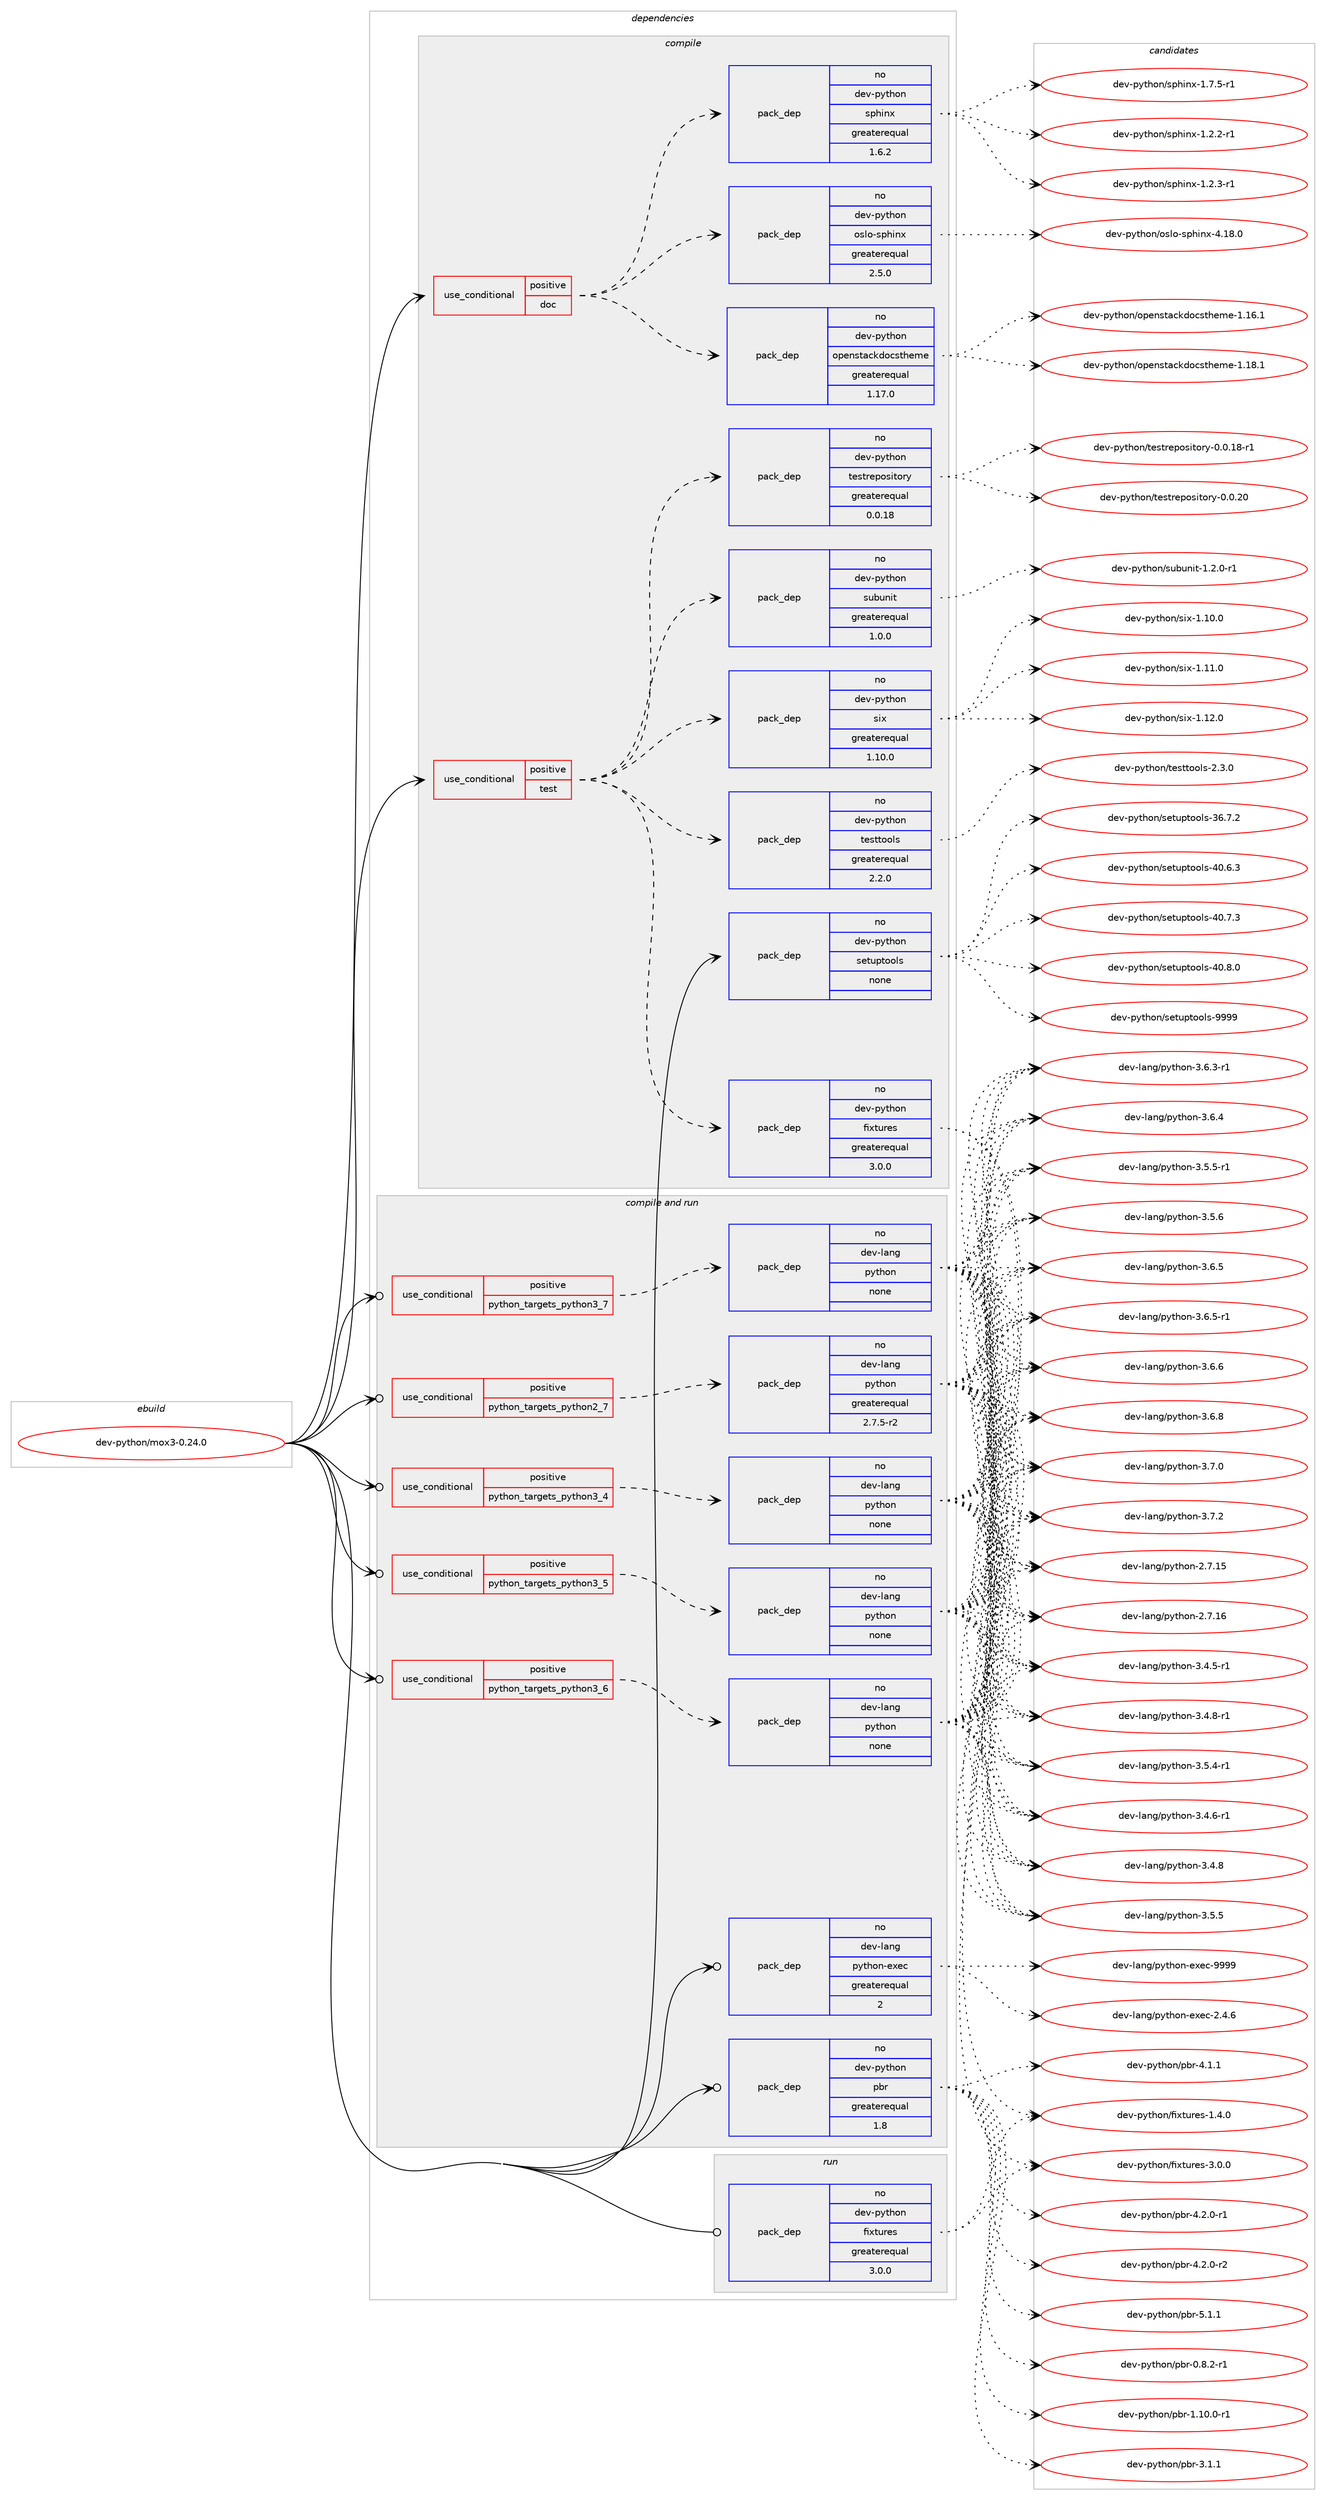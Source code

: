 digraph prolog {

# *************
# Graph options
# *************

newrank=true;
concentrate=true;
compound=true;
graph [rankdir=LR,fontname=Helvetica,fontsize=10,ranksep=1.5];#, ranksep=2.5, nodesep=0.2];
edge  [arrowhead=vee];
node  [fontname=Helvetica,fontsize=10];

# **********
# The ebuild
# **********

subgraph cluster_leftcol {
color=gray;
rank=same;
label=<<i>ebuild</i>>;
id [label="dev-python/mox3-0.24.0", color=red, width=4, href="../dev-python/mox3-0.24.0.svg"];
}

# ****************
# The dependencies
# ****************

subgraph cluster_midcol {
color=gray;
label=<<i>dependencies</i>>;
subgraph cluster_compile {
fillcolor="#eeeeee";
style=filled;
label=<<i>compile</i>>;
subgraph cond377651 {
dependency1419349 [label=<<TABLE BORDER="0" CELLBORDER="1" CELLSPACING="0" CELLPADDING="4"><TR><TD ROWSPAN="3" CELLPADDING="10">use_conditional</TD></TR><TR><TD>positive</TD></TR><TR><TD>doc</TD></TR></TABLE>>, shape=none, color=red];
subgraph pack1018424 {
dependency1419350 [label=<<TABLE BORDER="0" CELLBORDER="1" CELLSPACING="0" CELLPADDING="4" WIDTH="220"><TR><TD ROWSPAN="6" CELLPADDING="30">pack_dep</TD></TR><TR><TD WIDTH="110">no</TD></TR><TR><TD>dev-python</TD></TR><TR><TD>oslo-sphinx</TD></TR><TR><TD>greaterequal</TD></TR><TR><TD>2.5.0</TD></TR></TABLE>>, shape=none, color=blue];
}
dependency1419349:e -> dependency1419350:w [weight=20,style="dashed",arrowhead="vee"];
subgraph pack1018425 {
dependency1419351 [label=<<TABLE BORDER="0" CELLBORDER="1" CELLSPACING="0" CELLPADDING="4" WIDTH="220"><TR><TD ROWSPAN="6" CELLPADDING="30">pack_dep</TD></TR><TR><TD WIDTH="110">no</TD></TR><TR><TD>dev-python</TD></TR><TR><TD>sphinx</TD></TR><TR><TD>greaterequal</TD></TR><TR><TD>1.6.2</TD></TR></TABLE>>, shape=none, color=blue];
}
dependency1419349:e -> dependency1419351:w [weight=20,style="dashed",arrowhead="vee"];
subgraph pack1018426 {
dependency1419352 [label=<<TABLE BORDER="0" CELLBORDER="1" CELLSPACING="0" CELLPADDING="4" WIDTH="220"><TR><TD ROWSPAN="6" CELLPADDING="30">pack_dep</TD></TR><TR><TD WIDTH="110">no</TD></TR><TR><TD>dev-python</TD></TR><TR><TD>openstackdocstheme</TD></TR><TR><TD>greaterequal</TD></TR><TR><TD>1.17.0</TD></TR></TABLE>>, shape=none, color=blue];
}
dependency1419349:e -> dependency1419352:w [weight=20,style="dashed",arrowhead="vee"];
}
id:e -> dependency1419349:w [weight=20,style="solid",arrowhead="vee"];
subgraph cond377652 {
dependency1419353 [label=<<TABLE BORDER="0" CELLBORDER="1" CELLSPACING="0" CELLPADDING="4"><TR><TD ROWSPAN="3" CELLPADDING="10">use_conditional</TD></TR><TR><TD>positive</TD></TR><TR><TD>test</TD></TR></TABLE>>, shape=none, color=red];
subgraph pack1018427 {
dependency1419354 [label=<<TABLE BORDER="0" CELLBORDER="1" CELLSPACING="0" CELLPADDING="4" WIDTH="220"><TR><TD ROWSPAN="6" CELLPADDING="30">pack_dep</TD></TR><TR><TD WIDTH="110">no</TD></TR><TR><TD>dev-python</TD></TR><TR><TD>fixtures</TD></TR><TR><TD>greaterequal</TD></TR><TR><TD>3.0.0</TD></TR></TABLE>>, shape=none, color=blue];
}
dependency1419353:e -> dependency1419354:w [weight=20,style="dashed",arrowhead="vee"];
subgraph pack1018428 {
dependency1419355 [label=<<TABLE BORDER="0" CELLBORDER="1" CELLSPACING="0" CELLPADDING="4" WIDTH="220"><TR><TD ROWSPAN="6" CELLPADDING="30">pack_dep</TD></TR><TR><TD WIDTH="110">no</TD></TR><TR><TD>dev-python</TD></TR><TR><TD>six</TD></TR><TR><TD>greaterequal</TD></TR><TR><TD>1.10.0</TD></TR></TABLE>>, shape=none, color=blue];
}
dependency1419353:e -> dependency1419355:w [weight=20,style="dashed",arrowhead="vee"];
subgraph pack1018429 {
dependency1419356 [label=<<TABLE BORDER="0" CELLBORDER="1" CELLSPACING="0" CELLPADDING="4" WIDTH="220"><TR><TD ROWSPAN="6" CELLPADDING="30">pack_dep</TD></TR><TR><TD WIDTH="110">no</TD></TR><TR><TD>dev-python</TD></TR><TR><TD>subunit</TD></TR><TR><TD>greaterequal</TD></TR><TR><TD>1.0.0</TD></TR></TABLE>>, shape=none, color=blue];
}
dependency1419353:e -> dependency1419356:w [weight=20,style="dashed",arrowhead="vee"];
subgraph pack1018430 {
dependency1419357 [label=<<TABLE BORDER="0" CELLBORDER="1" CELLSPACING="0" CELLPADDING="4" WIDTH="220"><TR><TD ROWSPAN="6" CELLPADDING="30">pack_dep</TD></TR><TR><TD WIDTH="110">no</TD></TR><TR><TD>dev-python</TD></TR><TR><TD>testrepository</TD></TR><TR><TD>greaterequal</TD></TR><TR><TD>0.0.18</TD></TR></TABLE>>, shape=none, color=blue];
}
dependency1419353:e -> dependency1419357:w [weight=20,style="dashed",arrowhead="vee"];
subgraph pack1018431 {
dependency1419358 [label=<<TABLE BORDER="0" CELLBORDER="1" CELLSPACING="0" CELLPADDING="4" WIDTH="220"><TR><TD ROWSPAN="6" CELLPADDING="30">pack_dep</TD></TR><TR><TD WIDTH="110">no</TD></TR><TR><TD>dev-python</TD></TR><TR><TD>testtools</TD></TR><TR><TD>greaterequal</TD></TR><TR><TD>2.2.0</TD></TR></TABLE>>, shape=none, color=blue];
}
dependency1419353:e -> dependency1419358:w [weight=20,style="dashed",arrowhead="vee"];
}
id:e -> dependency1419353:w [weight=20,style="solid",arrowhead="vee"];
subgraph pack1018432 {
dependency1419359 [label=<<TABLE BORDER="0" CELLBORDER="1" CELLSPACING="0" CELLPADDING="4" WIDTH="220"><TR><TD ROWSPAN="6" CELLPADDING="30">pack_dep</TD></TR><TR><TD WIDTH="110">no</TD></TR><TR><TD>dev-python</TD></TR><TR><TD>setuptools</TD></TR><TR><TD>none</TD></TR><TR><TD></TD></TR></TABLE>>, shape=none, color=blue];
}
id:e -> dependency1419359:w [weight=20,style="solid",arrowhead="vee"];
}
subgraph cluster_compileandrun {
fillcolor="#eeeeee";
style=filled;
label=<<i>compile and run</i>>;
subgraph cond377653 {
dependency1419360 [label=<<TABLE BORDER="0" CELLBORDER="1" CELLSPACING="0" CELLPADDING="4"><TR><TD ROWSPAN="3" CELLPADDING="10">use_conditional</TD></TR><TR><TD>positive</TD></TR><TR><TD>python_targets_python2_7</TD></TR></TABLE>>, shape=none, color=red];
subgraph pack1018433 {
dependency1419361 [label=<<TABLE BORDER="0" CELLBORDER="1" CELLSPACING="0" CELLPADDING="4" WIDTH="220"><TR><TD ROWSPAN="6" CELLPADDING="30">pack_dep</TD></TR><TR><TD WIDTH="110">no</TD></TR><TR><TD>dev-lang</TD></TR><TR><TD>python</TD></TR><TR><TD>greaterequal</TD></TR><TR><TD>2.7.5-r2</TD></TR></TABLE>>, shape=none, color=blue];
}
dependency1419360:e -> dependency1419361:w [weight=20,style="dashed",arrowhead="vee"];
}
id:e -> dependency1419360:w [weight=20,style="solid",arrowhead="odotvee"];
subgraph cond377654 {
dependency1419362 [label=<<TABLE BORDER="0" CELLBORDER="1" CELLSPACING="0" CELLPADDING="4"><TR><TD ROWSPAN="3" CELLPADDING="10">use_conditional</TD></TR><TR><TD>positive</TD></TR><TR><TD>python_targets_python3_4</TD></TR></TABLE>>, shape=none, color=red];
subgraph pack1018434 {
dependency1419363 [label=<<TABLE BORDER="0" CELLBORDER="1" CELLSPACING="0" CELLPADDING="4" WIDTH="220"><TR><TD ROWSPAN="6" CELLPADDING="30">pack_dep</TD></TR><TR><TD WIDTH="110">no</TD></TR><TR><TD>dev-lang</TD></TR><TR><TD>python</TD></TR><TR><TD>none</TD></TR><TR><TD></TD></TR></TABLE>>, shape=none, color=blue];
}
dependency1419362:e -> dependency1419363:w [weight=20,style="dashed",arrowhead="vee"];
}
id:e -> dependency1419362:w [weight=20,style="solid",arrowhead="odotvee"];
subgraph cond377655 {
dependency1419364 [label=<<TABLE BORDER="0" CELLBORDER="1" CELLSPACING="0" CELLPADDING="4"><TR><TD ROWSPAN="3" CELLPADDING="10">use_conditional</TD></TR><TR><TD>positive</TD></TR><TR><TD>python_targets_python3_5</TD></TR></TABLE>>, shape=none, color=red];
subgraph pack1018435 {
dependency1419365 [label=<<TABLE BORDER="0" CELLBORDER="1" CELLSPACING="0" CELLPADDING="4" WIDTH="220"><TR><TD ROWSPAN="6" CELLPADDING="30">pack_dep</TD></TR><TR><TD WIDTH="110">no</TD></TR><TR><TD>dev-lang</TD></TR><TR><TD>python</TD></TR><TR><TD>none</TD></TR><TR><TD></TD></TR></TABLE>>, shape=none, color=blue];
}
dependency1419364:e -> dependency1419365:w [weight=20,style="dashed",arrowhead="vee"];
}
id:e -> dependency1419364:w [weight=20,style="solid",arrowhead="odotvee"];
subgraph cond377656 {
dependency1419366 [label=<<TABLE BORDER="0" CELLBORDER="1" CELLSPACING="0" CELLPADDING="4"><TR><TD ROWSPAN="3" CELLPADDING="10">use_conditional</TD></TR><TR><TD>positive</TD></TR><TR><TD>python_targets_python3_6</TD></TR></TABLE>>, shape=none, color=red];
subgraph pack1018436 {
dependency1419367 [label=<<TABLE BORDER="0" CELLBORDER="1" CELLSPACING="0" CELLPADDING="4" WIDTH="220"><TR><TD ROWSPAN="6" CELLPADDING="30">pack_dep</TD></TR><TR><TD WIDTH="110">no</TD></TR><TR><TD>dev-lang</TD></TR><TR><TD>python</TD></TR><TR><TD>none</TD></TR><TR><TD></TD></TR></TABLE>>, shape=none, color=blue];
}
dependency1419366:e -> dependency1419367:w [weight=20,style="dashed",arrowhead="vee"];
}
id:e -> dependency1419366:w [weight=20,style="solid",arrowhead="odotvee"];
subgraph cond377657 {
dependency1419368 [label=<<TABLE BORDER="0" CELLBORDER="1" CELLSPACING="0" CELLPADDING="4"><TR><TD ROWSPAN="3" CELLPADDING="10">use_conditional</TD></TR><TR><TD>positive</TD></TR><TR><TD>python_targets_python3_7</TD></TR></TABLE>>, shape=none, color=red];
subgraph pack1018437 {
dependency1419369 [label=<<TABLE BORDER="0" CELLBORDER="1" CELLSPACING="0" CELLPADDING="4" WIDTH="220"><TR><TD ROWSPAN="6" CELLPADDING="30">pack_dep</TD></TR><TR><TD WIDTH="110">no</TD></TR><TR><TD>dev-lang</TD></TR><TR><TD>python</TD></TR><TR><TD>none</TD></TR><TR><TD></TD></TR></TABLE>>, shape=none, color=blue];
}
dependency1419368:e -> dependency1419369:w [weight=20,style="dashed",arrowhead="vee"];
}
id:e -> dependency1419368:w [weight=20,style="solid",arrowhead="odotvee"];
subgraph pack1018438 {
dependency1419370 [label=<<TABLE BORDER="0" CELLBORDER="1" CELLSPACING="0" CELLPADDING="4" WIDTH="220"><TR><TD ROWSPAN="6" CELLPADDING="30">pack_dep</TD></TR><TR><TD WIDTH="110">no</TD></TR><TR><TD>dev-lang</TD></TR><TR><TD>python-exec</TD></TR><TR><TD>greaterequal</TD></TR><TR><TD>2</TD></TR></TABLE>>, shape=none, color=blue];
}
id:e -> dependency1419370:w [weight=20,style="solid",arrowhead="odotvee"];
subgraph pack1018439 {
dependency1419371 [label=<<TABLE BORDER="0" CELLBORDER="1" CELLSPACING="0" CELLPADDING="4" WIDTH="220"><TR><TD ROWSPAN="6" CELLPADDING="30">pack_dep</TD></TR><TR><TD WIDTH="110">no</TD></TR><TR><TD>dev-python</TD></TR><TR><TD>pbr</TD></TR><TR><TD>greaterequal</TD></TR><TR><TD>1.8</TD></TR></TABLE>>, shape=none, color=blue];
}
id:e -> dependency1419371:w [weight=20,style="solid",arrowhead="odotvee"];
}
subgraph cluster_run {
fillcolor="#eeeeee";
style=filled;
label=<<i>run</i>>;
subgraph pack1018440 {
dependency1419372 [label=<<TABLE BORDER="0" CELLBORDER="1" CELLSPACING="0" CELLPADDING="4" WIDTH="220"><TR><TD ROWSPAN="6" CELLPADDING="30">pack_dep</TD></TR><TR><TD WIDTH="110">no</TD></TR><TR><TD>dev-python</TD></TR><TR><TD>fixtures</TD></TR><TR><TD>greaterequal</TD></TR><TR><TD>3.0.0</TD></TR></TABLE>>, shape=none, color=blue];
}
id:e -> dependency1419372:w [weight=20,style="solid",arrowhead="odot"];
}
}

# **************
# The candidates
# **************

subgraph cluster_choices {
rank=same;
color=gray;
label=<<i>candidates</i>>;

subgraph choice1018424 {
color=black;
nodesep=1;
choice10010111845112121116104111110471111151081114511511210410511012045524649564648 [label="dev-python/oslo-sphinx-4.18.0", color=red, width=4,href="../dev-python/oslo-sphinx-4.18.0.svg"];
dependency1419350:e -> choice10010111845112121116104111110471111151081114511511210410511012045524649564648:w [style=dotted,weight="100"];
}
subgraph choice1018425 {
color=black;
nodesep=1;
choice10010111845112121116104111110471151121041051101204549465046504511449 [label="dev-python/sphinx-1.2.2-r1", color=red, width=4,href="../dev-python/sphinx-1.2.2-r1.svg"];
choice10010111845112121116104111110471151121041051101204549465046514511449 [label="dev-python/sphinx-1.2.3-r1", color=red, width=4,href="../dev-python/sphinx-1.2.3-r1.svg"];
choice10010111845112121116104111110471151121041051101204549465546534511449 [label="dev-python/sphinx-1.7.5-r1", color=red, width=4,href="../dev-python/sphinx-1.7.5-r1.svg"];
dependency1419351:e -> choice10010111845112121116104111110471151121041051101204549465046504511449:w [style=dotted,weight="100"];
dependency1419351:e -> choice10010111845112121116104111110471151121041051101204549465046514511449:w [style=dotted,weight="100"];
dependency1419351:e -> choice10010111845112121116104111110471151121041051101204549465546534511449:w [style=dotted,weight="100"];
}
subgraph choice1018426 {
color=black;
nodesep=1;
choice100101118451121211161041111104711111210111011511697991071001119911511610410110910145494649544649 [label="dev-python/openstackdocstheme-1.16.1", color=red, width=4,href="../dev-python/openstackdocstheme-1.16.1.svg"];
choice100101118451121211161041111104711111210111011511697991071001119911511610410110910145494649564649 [label="dev-python/openstackdocstheme-1.18.1", color=red, width=4,href="../dev-python/openstackdocstheme-1.18.1.svg"];
dependency1419352:e -> choice100101118451121211161041111104711111210111011511697991071001119911511610410110910145494649544649:w [style=dotted,weight="100"];
dependency1419352:e -> choice100101118451121211161041111104711111210111011511697991071001119911511610410110910145494649564649:w [style=dotted,weight="100"];
}
subgraph choice1018427 {
color=black;
nodesep=1;
choice1001011184511212111610411111047102105120116117114101115454946524648 [label="dev-python/fixtures-1.4.0", color=red, width=4,href="../dev-python/fixtures-1.4.0.svg"];
choice1001011184511212111610411111047102105120116117114101115455146484648 [label="dev-python/fixtures-3.0.0", color=red, width=4,href="../dev-python/fixtures-3.0.0.svg"];
dependency1419354:e -> choice1001011184511212111610411111047102105120116117114101115454946524648:w [style=dotted,weight="100"];
dependency1419354:e -> choice1001011184511212111610411111047102105120116117114101115455146484648:w [style=dotted,weight="100"];
}
subgraph choice1018428 {
color=black;
nodesep=1;
choice100101118451121211161041111104711510512045494649484648 [label="dev-python/six-1.10.0", color=red, width=4,href="../dev-python/six-1.10.0.svg"];
choice100101118451121211161041111104711510512045494649494648 [label="dev-python/six-1.11.0", color=red, width=4,href="../dev-python/six-1.11.0.svg"];
choice100101118451121211161041111104711510512045494649504648 [label="dev-python/six-1.12.0", color=red, width=4,href="../dev-python/six-1.12.0.svg"];
dependency1419355:e -> choice100101118451121211161041111104711510512045494649484648:w [style=dotted,weight="100"];
dependency1419355:e -> choice100101118451121211161041111104711510512045494649494648:w [style=dotted,weight="100"];
dependency1419355:e -> choice100101118451121211161041111104711510512045494649504648:w [style=dotted,weight="100"];
}
subgraph choice1018429 {
color=black;
nodesep=1;
choice1001011184511212111610411111047115117981171101051164549465046484511449 [label="dev-python/subunit-1.2.0-r1", color=red, width=4,href="../dev-python/subunit-1.2.0-r1.svg"];
dependency1419356:e -> choice1001011184511212111610411111047115117981171101051164549465046484511449:w [style=dotted,weight="100"];
}
subgraph choice1018430 {
color=black;
nodesep=1;
choice1001011184511212111610411111047116101115116114101112111115105116111114121454846484649564511449 [label="dev-python/testrepository-0.0.18-r1", color=red, width=4,href="../dev-python/testrepository-0.0.18-r1.svg"];
choice100101118451121211161041111104711610111511611410111211111510511611111412145484648465048 [label="dev-python/testrepository-0.0.20", color=red, width=4,href="../dev-python/testrepository-0.0.20.svg"];
dependency1419357:e -> choice1001011184511212111610411111047116101115116114101112111115105116111114121454846484649564511449:w [style=dotted,weight="100"];
dependency1419357:e -> choice100101118451121211161041111104711610111511611410111211111510511611111412145484648465048:w [style=dotted,weight="100"];
}
subgraph choice1018431 {
color=black;
nodesep=1;
choice1001011184511212111610411111047116101115116116111111108115455046514648 [label="dev-python/testtools-2.3.0", color=red, width=4,href="../dev-python/testtools-2.3.0.svg"];
dependency1419358:e -> choice1001011184511212111610411111047116101115116116111111108115455046514648:w [style=dotted,weight="100"];
}
subgraph choice1018432 {
color=black;
nodesep=1;
choice100101118451121211161041111104711510111611711211611111110811545515446554650 [label="dev-python/setuptools-36.7.2", color=red, width=4,href="../dev-python/setuptools-36.7.2.svg"];
choice100101118451121211161041111104711510111611711211611111110811545524846544651 [label="dev-python/setuptools-40.6.3", color=red, width=4,href="../dev-python/setuptools-40.6.3.svg"];
choice100101118451121211161041111104711510111611711211611111110811545524846554651 [label="dev-python/setuptools-40.7.3", color=red, width=4,href="../dev-python/setuptools-40.7.3.svg"];
choice100101118451121211161041111104711510111611711211611111110811545524846564648 [label="dev-python/setuptools-40.8.0", color=red, width=4,href="../dev-python/setuptools-40.8.0.svg"];
choice10010111845112121116104111110471151011161171121161111111081154557575757 [label="dev-python/setuptools-9999", color=red, width=4,href="../dev-python/setuptools-9999.svg"];
dependency1419359:e -> choice100101118451121211161041111104711510111611711211611111110811545515446554650:w [style=dotted,weight="100"];
dependency1419359:e -> choice100101118451121211161041111104711510111611711211611111110811545524846544651:w [style=dotted,weight="100"];
dependency1419359:e -> choice100101118451121211161041111104711510111611711211611111110811545524846554651:w [style=dotted,weight="100"];
dependency1419359:e -> choice100101118451121211161041111104711510111611711211611111110811545524846564648:w [style=dotted,weight="100"];
dependency1419359:e -> choice10010111845112121116104111110471151011161171121161111111081154557575757:w [style=dotted,weight="100"];
}
subgraph choice1018433 {
color=black;
nodesep=1;
choice10010111845108971101034711212111610411111045504655464953 [label="dev-lang/python-2.7.15", color=red, width=4,href="../dev-lang/python-2.7.15.svg"];
choice10010111845108971101034711212111610411111045504655464954 [label="dev-lang/python-2.7.16", color=red, width=4,href="../dev-lang/python-2.7.16.svg"];
choice1001011184510897110103471121211161041111104551465246534511449 [label="dev-lang/python-3.4.5-r1", color=red, width=4,href="../dev-lang/python-3.4.5-r1.svg"];
choice1001011184510897110103471121211161041111104551465246544511449 [label="dev-lang/python-3.4.6-r1", color=red, width=4,href="../dev-lang/python-3.4.6-r1.svg"];
choice100101118451089711010347112121116104111110455146524656 [label="dev-lang/python-3.4.8", color=red, width=4,href="../dev-lang/python-3.4.8.svg"];
choice1001011184510897110103471121211161041111104551465246564511449 [label="dev-lang/python-3.4.8-r1", color=red, width=4,href="../dev-lang/python-3.4.8-r1.svg"];
choice1001011184510897110103471121211161041111104551465346524511449 [label="dev-lang/python-3.5.4-r1", color=red, width=4,href="../dev-lang/python-3.5.4-r1.svg"];
choice100101118451089711010347112121116104111110455146534653 [label="dev-lang/python-3.5.5", color=red, width=4,href="../dev-lang/python-3.5.5.svg"];
choice1001011184510897110103471121211161041111104551465346534511449 [label="dev-lang/python-3.5.5-r1", color=red, width=4,href="../dev-lang/python-3.5.5-r1.svg"];
choice100101118451089711010347112121116104111110455146534654 [label="dev-lang/python-3.5.6", color=red, width=4,href="../dev-lang/python-3.5.6.svg"];
choice1001011184510897110103471121211161041111104551465446514511449 [label="dev-lang/python-3.6.3-r1", color=red, width=4,href="../dev-lang/python-3.6.3-r1.svg"];
choice100101118451089711010347112121116104111110455146544652 [label="dev-lang/python-3.6.4", color=red, width=4,href="../dev-lang/python-3.6.4.svg"];
choice100101118451089711010347112121116104111110455146544653 [label="dev-lang/python-3.6.5", color=red, width=4,href="../dev-lang/python-3.6.5.svg"];
choice1001011184510897110103471121211161041111104551465446534511449 [label="dev-lang/python-3.6.5-r1", color=red, width=4,href="../dev-lang/python-3.6.5-r1.svg"];
choice100101118451089711010347112121116104111110455146544654 [label="dev-lang/python-3.6.6", color=red, width=4,href="../dev-lang/python-3.6.6.svg"];
choice100101118451089711010347112121116104111110455146544656 [label="dev-lang/python-3.6.8", color=red, width=4,href="../dev-lang/python-3.6.8.svg"];
choice100101118451089711010347112121116104111110455146554648 [label="dev-lang/python-3.7.0", color=red, width=4,href="../dev-lang/python-3.7.0.svg"];
choice100101118451089711010347112121116104111110455146554650 [label="dev-lang/python-3.7.2", color=red, width=4,href="../dev-lang/python-3.7.2.svg"];
dependency1419361:e -> choice10010111845108971101034711212111610411111045504655464953:w [style=dotted,weight="100"];
dependency1419361:e -> choice10010111845108971101034711212111610411111045504655464954:w [style=dotted,weight="100"];
dependency1419361:e -> choice1001011184510897110103471121211161041111104551465246534511449:w [style=dotted,weight="100"];
dependency1419361:e -> choice1001011184510897110103471121211161041111104551465246544511449:w [style=dotted,weight="100"];
dependency1419361:e -> choice100101118451089711010347112121116104111110455146524656:w [style=dotted,weight="100"];
dependency1419361:e -> choice1001011184510897110103471121211161041111104551465246564511449:w [style=dotted,weight="100"];
dependency1419361:e -> choice1001011184510897110103471121211161041111104551465346524511449:w [style=dotted,weight="100"];
dependency1419361:e -> choice100101118451089711010347112121116104111110455146534653:w [style=dotted,weight="100"];
dependency1419361:e -> choice1001011184510897110103471121211161041111104551465346534511449:w [style=dotted,weight="100"];
dependency1419361:e -> choice100101118451089711010347112121116104111110455146534654:w [style=dotted,weight="100"];
dependency1419361:e -> choice1001011184510897110103471121211161041111104551465446514511449:w [style=dotted,weight="100"];
dependency1419361:e -> choice100101118451089711010347112121116104111110455146544652:w [style=dotted,weight="100"];
dependency1419361:e -> choice100101118451089711010347112121116104111110455146544653:w [style=dotted,weight="100"];
dependency1419361:e -> choice1001011184510897110103471121211161041111104551465446534511449:w [style=dotted,weight="100"];
dependency1419361:e -> choice100101118451089711010347112121116104111110455146544654:w [style=dotted,weight="100"];
dependency1419361:e -> choice100101118451089711010347112121116104111110455146544656:w [style=dotted,weight="100"];
dependency1419361:e -> choice100101118451089711010347112121116104111110455146554648:w [style=dotted,weight="100"];
dependency1419361:e -> choice100101118451089711010347112121116104111110455146554650:w [style=dotted,weight="100"];
}
subgraph choice1018434 {
color=black;
nodesep=1;
choice10010111845108971101034711212111610411111045504655464953 [label="dev-lang/python-2.7.15", color=red, width=4,href="../dev-lang/python-2.7.15.svg"];
choice10010111845108971101034711212111610411111045504655464954 [label="dev-lang/python-2.7.16", color=red, width=4,href="../dev-lang/python-2.7.16.svg"];
choice1001011184510897110103471121211161041111104551465246534511449 [label="dev-lang/python-3.4.5-r1", color=red, width=4,href="../dev-lang/python-3.4.5-r1.svg"];
choice1001011184510897110103471121211161041111104551465246544511449 [label="dev-lang/python-3.4.6-r1", color=red, width=4,href="../dev-lang/python-3.4.6-r1.svg"];
choice100101118451089711010347112121116104111110455146524656 [label="dev-lang/python-3.4.8", color=red, width=4,href="../dev-lang/python-3.4.8.svg"];
choice1001011184510897110103471121211161041111104551465246564511449 [label="dev-lang/python-3.4.8-r1", color=red, width=4,href="../dev-lang/python-3.4.8-r1.svg"];
choice1001011184510897110103471121211161041111104551465346524511449 [label="dev-lang/python-3.5.4-r1", color=red, width=4,href="../dev-lang/python-3.5.4-r1.svg"];
choice100101118451089711010347112121116104111110455146534653 [label="dev-lang/python-3.5.5", color=red, width=4,href="../dev-lang/python-3.5.5.svg"];
choice1001011184510897110103471121211161041111104551465346534511449 [label="dev-lang/python-3.5.5-r1", color=red, width=4,href="../dev-lang/python-3.5.5-r1.svg"];
choice100101118451089711010347112121116104111110455146534654 [label="dev-lang/python-3.5.6", color=red, width=4,href="../dev-lang/python-3.5.6.svg"];
choice1001011184510897110103471121211161041111104551465446514511449 [label="dev-lang/python-3.6.3-r1", color=red, width=4,href="../dev-lang/python-3.6.3-r1.svg"];
choice100101118451089711010347112121116104111110455146544652 [label="dev-lang/python-3.6.4", color=red, width=4,href="../dev-lang/python-3.6.4.svg"];
choice100101118451089711010347112121116104111110455146544653 [label="dev-lang/python-3.6.5", color=red, width=4,href="../dev-lang/python-3.6.5.svg"];
choice1001011184510897110103471121211161041111104551465446534511449 [label="dev-lang/python-3.6.5-r1", color=red, width=4,href="../dev-lang/python-3.6.5-r1.svg"];
choice100101118451089711010347112121116104111110455146544654 [label="dev-lang/python-3.6.6", color=red, width=4,href="../dev-lang/python-3.6.6.svg"];
choice100101118451089711010347112121116104111110455146544656 [label="dev-lang/python-3.6.8", color=red, width=4,href="../dev-lang/python-3.6.8.svg"];
choice100101118451089711010347112121116104111110455146554648 [label="dev-lang/python-3.7.0", color=red, width=4,href="../dev-lang/python-3.7.0.svg"];
choice100101118451089711010347112121116104111110455146554650 [label="dev-lang/python-3.7.2", color=red, width=4,href="../dev-lang/python-3.7.2.svg"];
dependency1419363:e -> choice10010111845108971101034711212111610411111045504655464953:w [style=dotted,weight="100"];
dependency1419363:e -> choice10010111845108971101034711212111610411111045504655464954:w [style=dotted,weight="100"];
dependency1419363:e -> choice1001011184510897110103471121211161041111104551465246534511449:w [style=dotted,weight="100"];
dependency1419363:e -> choice1001011184510897110103471121211161041111104551465246544511449:w [style=dotted,weight="100"];
dependency1419363:e -> choice100101118451089711010347112121116104111110455146524656:w [style=dotted,weight="100"];
dependency1419363:e -> choice1001011184510897110103471121211161041111104551465246564511449:w [style=dotted,weight="100"];
dependency1419363:e -> choice1001011184510897110103471121211161041111104551465346524511449:w [style=dotted,weight="100"];
dependency1419363:e -> choice100101118451089711010347112121116104111110455146534653:w [style=dotted,weight="100"];
dependency1419363:e -> choice1001011184510897110103471121211161041111104551465346534511449:w [style=dotted,weight="100"];
dependency1419363:e -> choice100101118451089711010347112121116104111110455146534654:w [style=dotted,weight="100"];
dependency1419363:e -> choice1001011184510897110103471121211161041111104551465446514511449:w [style=dotted,weight="100"];
dependency1419363:e -> choice100101118451089711010347112121116104111110455146544652:w [style=dotted,weight="100"];
dependency1419363:e -> choice100101118451089711010347112121116104111110455146544653:w [style=dotted,weight="100"];
dependency1419363:e -> choice1001011184510897110103471121211161041111104551465446534511449:w [style=dotted,weight="100"];
dependency1419363:e -> choice100101118451089711010347112121116104111110455146544654:w [style=dotted,weight="100"];
dependency1419363:e -> choice100101118451089711010347112121116104111110455146544656:w [style=dotted,weight="100"];
dependency1419363:e -> choice100101118451089711010347112121116104111110455146554648:w [style=dotted,weight="100"];
dependency1419363:e -> choice100101118451089711010347112121116104111110455146554650:w [style=dotted,weight="100"];
}
subgraph choice1018435 {
color=black;
nodesep=1;
choice10010111845108971101034711212111610411111045504655464953 [label="dev-lang/python-2.7.15", color=red, width=4,href="../dev-lang/python-2.7.15.svg"];
choice10010111845108971101034711212111610411111045504655464954 [label="dev-lang/python-2.7.16", color=red, width=4,href="../dev-lang/python-2.7.16.svg"];
choice1001011184510897110103471121211161041111104551465246534511449 [label="dev-lang/python-3.4.5-r1", color=red, width=4,href="../dev-lang/python-3.4.5-r1.svg"];
choice1001011184510897110103471121211161041111104551465246544511449 [label="dev-lang/python-3.4.6-r1", color=red, width=4,href="../dev-lang/python-3.4.6-r1.svg"];
choice100101118451089711010347112121116104111110455146524656 [label="dev-lang/python-3.4.8", color=red, width=4,href="../dev-lang/python-3.4.8.svg"];
choice1001011184510897110103471121211161041111104551465246564511449 [label="dev-lang/python-3.4.8-r1", color=red, width=4,href="../dev-lang/python-3.4.8-r1.svg"];
choice1001011184510897110103471121211161041111104551465346524511449 [label="dev-lang/python-3.5.4-r1", color=red, width=4,href="../dev-lang/python-3.5.4-r1.svg"];
choice100101118451089711010347112121116104111110455146534653 [label="dev-lang/python-3.5.5", color=red, width=4,href="../dev-lang/python-3.5.5.svg"];
choice1001011184510897110103471121211161041111104551465346534511449 [label="dev-lang/python-3.5.5-r1", color=red, width=4,href="../dev-lang/python-3.5.5-r1.svg"];
choice100101118451089711010347112121116104111110455146534654 [label="dev-lang/python-3.5.6", color=red, width=4,href="../dev-lang/python-3.5.6.svg"];
choice1001011184510897110103471121211161041111104551465446514511449 [label="dev-lang/python-3.6.3-r1", color=red, width=4,href="../dev-lang/python-3.6.3-r1.svg"];
choice100101118451089711010347112121116104111110455146544652 [label="dev-lang/python-3.6.4", color=red, width=4,href="../dev-lang/python-3.6.4.svg"];
choice100101118451089711010347112121116104111110455146544653 [label="dev-lang/python-3.6.5", color=red, width=4,href="../dev-lang/python-3.6.5.svg"];
choice1001011184510897110103471121211161041111104551465446534511449 [label="dev-lang/python-3.6.5-r1", color=red, width=4,href="../dev-lang/python-3.6.5-r1.svg"];
choice100101118451089711010347112121116104111110455146544654 [label="dev-lang/python-3.6.6", color=red, width=4,href="../dev-lang/python-3.6.6.svg"];
choice100101118451089711010347112121116104111110455146544656 [label="dev-lang/python-3.6.8", color=red, width=4,href="../dev-lang/python-3.6.8.svg"];
choice100101118451089711010347112121116104111110455146554648 [label="dev-lang/python-3.7.0", color=red, width=4,href="../dev-lang/python-3.7.0.svg"];
choice100101118451089711010347112121116104111110455146554650 [label="dev-lang/python-3.7.2", color=red, width=4,href="../dev-lang/python-3.7.2.svg"];
dependency1419365:e -> choice10010111845108971101034711212111610411111045504655464953:w [style=dotted,weight="100"];
dependency1419365:e -> choice10010111845108971101034711212111610411111045504655464954:w [style=dotted,weight="100"];
dependency1419365:e -> choice1001011184510897110103471121211161041111104551465246534511449:w [style=dotted,weight="100"];
dependency1419365:e -> choice1001011184510897110103471121211161041111104551465246544511449:w [style=dotted,weight="100"];
dependency1419365:e -> choice100101118451089711010347112121116104111110455146524656:w [style=dotted,weight="100"];
dependency1419365:e -> choice1001011184510897110103471121211161041111104551465246564511449:w [style=dotted,weight="100"];
dependency1419365:e -> choice1001011184510897110103471121211161041111104551465346524511449:w [style=dotted,weight="100"];
dependency1419365:e -> choice100101118451089711010347112121116104111110455146534653:w [style=dotted,weight="100"];
dependency1419365:e -> choice1001011184510897110103471121211161041111104551465346534511449:w [style=dotted,weight="100"];
dependency1419365:e -> choice100101118451089711010347112121116104111110455146534654:w [style=dotted,weight="100"];
dependency1419365:e -> choice1001011184510897110103471121211161041111104551465446514511449:w [style=dotted,weight="100"];
dependency1419365:e -> choice100101118451089711010347112121116104111110455146544652:w [style=dotted,weight="100"];
dependency1419365:e -> choice100101118451089711010347112121116104111110455146544653:w [style=dotted,weight="100"];
dependency1419365:e -> choice1001011184510897110103471121211161041111104551465446534511449:w [style=dotted,weight="100"];
dependency1419365:e -> choice100101118451089711010347112121116104111110455146544654:w [style=dotted,weight="100"];
dependency1419365:e -> choice100101118451089711010347112121116104111110455146544656:w [style=dotted,weight="100"];
dependency1419365:e -> choice100101118451089711010347112121116104111110455146554648:w [style=dotted,weight="100"];
dependency1419365:e -> choice100101118451089711010347112121116104111110455146554650:w [style=dotted,weight="100"];
}
subgraph choice1018436 {
color=black;
nodesep=1;
choice10010111845108971101034711212111610411111045504655464953 [label="dev-lang/python-2.7.15", color=red, width=4,href="../dev-lang/python-2.7.15.svg"];
choice10010111845108971101034711212111610411111045504655464954 [label="dev-lang/python-2.7.16", color=red, width=4,href="../dev-lang/python-2.7.16.svg"];
choice1001011184510897110103471121211161041111104551465246534511449 [label="dev-lang/python-3.4.5-r1", color=red, width=4,href="../dev-lang/python-3.4.5-r1.svg"];
choice1001011184510897110103471121211161041111104551465246544511449 [label="dev-lang/python-3.4.6-r1", color=red, width=4,href="../dev-lang/python-3.4.6-r1.svg"];
choice100101118451089711010347112121116104111110455146524656 [label="dev-lang/python-3.4.8", color=red, width=4,href="../dev-lang/python-3.4.8.svg"];
choice1001011184510897110103471121211161041111104551465246564511449 [label="dev-lang/python-3.4.8-r1", color=red, width=4,href="../dev-lang/python-3.4.8-r1.svg"];
choice1001011184510897110103471121211161041111104551465346524511449 [label="dev-lang/python-3.5.4-r1", color=red, width=4,href="../dev-lang/python-3.5.4-r1.svg"];
choice100101118451089711010347112121116104111110455146534653 [label="dev-lang/python-3.5.5", color=red, width=4,href="../dev-lang/python-3.5.5.svg"];
choice1001011184510897110103471121211161041111104551465346534511449 [label="dev-lang/python-3.5.5-r1", color=red, width=4,href="../dev-lang/python-3.5.5-r1.svg"];
choice100101118451089711010347112121116104111110455146534654 [label="dev-lang/python-3.5.6", color=red, width=4,href="../dev-lang/python-3.5.6.svg"];
choice1001011184510897110103471121211161041111104551465446514511449 [label="dev-lang/python-3.6.3-r1", color=red, width=4,href="../dev-lang/python-3.6.3-r1.svg"];
choice100101118451089711010347112121116104111110455146544652 [label="dev-lang/python-3.6.4", color=red, width=4,href="../dev-lang/python-3.6.4.svg"];
choice100101118451089711010347112121116104111110455146544653 [label="dev-lang/python-3.6.5", color=red, width=4,href="../dev-lang/python-3.6.5.svg"];
choice1001011184510897110103471121211161041111104551465446534511449 [label="dev-lang/python-3.6.5-r1", color=red, width=4,href="../dev-lang/python-3.6.5-r1.svg"];
choice100101118451089711010347112121116104111110455146544654 [label="dev-lang/python-3.6.6", color=red, width=4,href="../dev-lang/python-3.6.6.svg"];
choice100101118451089711010347112121116104111110455146544656 [label="dev-lang/python-3.6.8", color=red, width=4,href="../dev-lang/python-3.6.8.svg"];
choice100101118451089711010347112121116104111110455146554648 [label="dev-lang/python-3.7.0", color=red, width=4,href="../dev-lang/python-3.7.0.svg"];
choice100101118451089711010347112121116104111110455146554650 [label="dev-lang/python-3.7.2", color=red, width=4,href="../dev-lang/python-3.7.2.svg"];
dependency1419367:e -> choice10010111845108971101034711212111610411111045504655464953:w [style=dotted,weight="100"];
dependency1419367:e -> choice10010111845108971101034711212111610411111045504655464954:w [style=dotted,weight="100"];
dependency1419367:e -> choice1001011184510897110103471121211161041111104551465246534511449:w [style=dotted,weight="100"];
dependency1419367:e -> choice1001011184510897110103471121211161041111104551465246544511449:w [style=dotted,weight="100"];
dependency1419367:e -> choice100101118451089711010347112121116104111110455146524656:w [style=dotted,weight="100"];
dependency1419367:e -> choice1001011184510897110103471121211161041111104551465246564511449:w [style=dotted,weight="100"];
dependency1419367:e -> choice1001011184510897110103471121211161041111104551465346524511449:w [style=dotted,weight="100"];
dependency1419367:e -> choice100101118451089711010347112121116104111110455146534653:w [style=dotted,weight="100"];
dependency1419367:e -> choice1001011184510897110103471121211161041111104551465346534511449:w [style=dotted,weight="100"];
dependency1419367:e -> choice100101118451089711010347112121116104111110455146534654:w [style=dotted,weight="100"];
dependency1419367:e -> choice1001011184510897110103471121211161041111104551465446514511449:w [style=dotted,weight="100"];
dependency1419367:e -> choice100101118451089711010347112121116104111110455146544652:w [style=dotted,weight="100"];
dependency1419367:e -> choice100101118451089711010347112121116104111110455146544653:w [style=dotted,weight="100"];
dependency1419367:e -> choice1001011184510897110103471121211161041111104551465446534511449:w [style=dotted,weight="100"];
dependency1419367:e -> choice100101118451089711010347112121116104111110455146544654:w [style=dotted,weight="100"];
dependency1419367:e -> choice100101118451089711010347112121116104111110455146544656:w [style=dotted,weight="100"];
dependency1419367:e -> choice100101118451089711010347112121116104111110455146554648:w [style=dotted,weight="100"];
dependency1419367:e -> choice100101118451089711010347112121116104111110455146554650:w [style=dotted,weight="100"];
}
subgraph choice1018437 {
color=black;
nodesep=1;
choice10010111845108971101034711212111610411111045504655464953 [label="dev-lang/python-2.7.15", color=red, width=4,href="../dev-lang/python-2.7.15.svg"];
choice10010111845108971101034711212111610411111045504655464954 [label="dev-lang/python-2.7.16", color=red, width=4,href="../dev-lang/python-2.7.16.svg"];
choice1001011184510897110103471121211161041111104551465246534511449 [label="dev-lang/python-3.4.5-r1", color=red, width=4,href="../dev-lang/python-3.4.5-r1.svg"];
choice1001011184510897110103471121211161041111104551465246544511449 [label="dev-lang/python-3.4.6-r1", color=red, width=4,href="../dev-lang/python-3.4.6-r1.svg"];
choice100101118451089711010347112121116104111110455146524656 [label="dev-lang/python-3.4.8", color=red, width=4,href="../dev-lang/python-3.4.8.svg"];
choice1001011184510897110103471121211161041111104551465246564511449 [label="dev-lang/python-3.4.8-r1", color=red, width=4,href="../dev-lang/python-3.4.8-r1.svg"];
choice1001011184510897110103471121211161041111104551465346524511449 [label="dev-lang/python-3.5.4-r1", color=red, width=4,href="../dev-lang/python-3.5.4-r1.svg"];
choice100101118451089711010347112121116104111110455146534653 [label="dev-lang/python-3.5.5", color=red, width=4,href="../dev-lang/python-3.5.5.svg"];
choice1001011184510897110103471121211161041111104551465346534511449 [label="dev-lang/python-3.5.5-r1", color=red, width=4,href="../dev-lang/python-3.5.5-r1.svg"];
choice100101118451089711010347112121116104111110455146534654 [label="dev-lang/python-3.5.6", color=red, width=4,href="../dev-lang/python-3.5.6.svg"];
choice1001011184510897110103471121211161041111104551465446514511449 [label="dev-lang/python-3.6.3-r1", color=red, width=4,href="../dev-lang/python-3.6.3-r1.svg"];
choice100101118451089711010347112121116104111110455146544652 [label="dev-lang/python-3.6.4", color=red, width=4,href="../dev-lang/python-3.6.4.svg"];
choice100101118451089711010347112121116104111110455146544653 [label="dev-lang/python-3.6.5", color=red, width=4,href="../dev-lang/python-3.6.5.svg"];
choice1001011184510897110103471121211161041111104551465446534511449 [label="dev-lang/python-3.6.5-r1", color=red, width=4,href="../dev-lang/python-3.6.5-r1.svg"];
choice100101118451089711010347112121116104111110455146544654 [label="dev-lang/python-3.6.6", color=red, width=4,href="../dev-lang/python-3.6.6.svg"];
choice100101118451089711010347112121116104111110455146544656 [label="dev-lang/python-3.6.8", color=red, width=4,href="../dev-lang/python-3.6.8.svg"];
choice100101118451089711010347112121116104111110455146554648 [label="dev-lang/python-3.7.0", color=red, width=4,href="../dev-lang/python-3.7.0.svg"];
choice100101118451089711010347112121116104111110455146554650 [label="dev-lang/python-3.7.2", color=red, width=4,href="../dev-lang/python-3.7.2.svg"];
dependency1419369:e -> choice10010111845108971101034711212111610411111045504655464953:w [style=dotted,weight="100"];
dependency1419369:e -> choice10010111845108971101034711212111610411111045504655464954:w [style=dotted,weight="100"];
dependency1419369:e -> choice1001011184510897110103471121211161041111104551465246534511449:w [style=dotted,weight="100"];
dependency1419369:e -> choice1001011184510897110103471121211161041111104551465246544511449:w [style=dotted,weight="100"];
dependency1419369:e -> choice100101118451089711010347112121116104111110455146524656:w [style=dotted,weight="100"];
dependency1419369:e -> choice1001011184510897110103471121211161041111104551465246564511449:w [style=dotted,weight="100"];
dependency1419369:e -> choice1001011184510897110103471121211161041111104551465346524511449:w [style=dotted,weight="100"];
dependency1419369:e -> choice100101118451089711010347112121116104111110455146534653:w [style=dotted,weight="100"];
dependency1419369:e -> choice1001011184510897110103471121211161041111104551465346534511449:w [style=dotted,weight="100"];
dependency1419369:e -> choice100101118451089711010347112121116104111110455146534654:w [style=dotted,weight="100"];
dependency1419369:e -> choice1001011184510897110103471121211161041111104551465446514511449:w [style=dotted,weight="100"];
dependency1419369:e -> choice100101118451089711010347112121116104111110455146544652:w [style=dotted,weight="100"];
dependency1419369:e -> choice100101118451089711010347112121116104111110455146544653:w [style=dotted,weight="100"];
dependency1419369:e -> choice1001011184510897110103471121211161041111104551465446534511449:w [style=dotted,weight="100"];
dependency1419369:e -> choice100101118451089711010347112121116104111110455146544654:w [style=dotted,weight="100"];
dependency1419369:e -> choice100101118451089711010347112121116104111110455146544656:w [style=dotted,weight="100"];
dependency1419369:e -> choice100101118451089711010347112121116104111110455146554648:w [style=dotted,weight="100"];
dependency1419369:e -> choice100101118451089711010347112121116104111110455146554650:w [style=dotted,weight="100"];
}
subgraph choice1018438 {
color=black;
nodesep=1;
choice1001011184510897110103471121211161041111104510112010199455046524654 [label="dev-lang/python-exec-2.4.6", color=red, width=4,href="../dev-lang/python-exec-2.4.6.svg"];
choice10010111845108971101034711212111610411111045101120101994557575757 [label="dev-lang/python-exec-9999", color=red, width=4,href="../dev-lang/python-exec-9999.svg"];
dependency1419370:e -> choice1001011184510897110103471121211161041111104510112010199455046524654:w [style=dotted,weight="100"];
dependency1419370:e -> choice10010111845108971101034711212111610411111045101120101994557575757:w [style=dotted,weight="100"];
}
subgraph choice1018439 {
color=black;
nodesep=1;
choice1001011184511212111610411111047112981144548465646504511449 [label="dev-python/pbr-0.8.2-r1", color=red, width=4,href="../dev-python/pbr-0.8.2-r1.svg"];
choice100101118451121211161041111104711298114454946494846484511449 [label="dev-python/pbr-1.10.0-r1", color=red, width=4,href="../dev-python/pbr-1.10.0-r1.svg"];
choice100101118451121211161041111104711298114455146494649 [label="dev-python/pbr-3.1.1", color=red, width=4,href="../dev-python/pbr-3.1.1.svg"];
choice100101118451121211161041111104711298114455246494649 [label="dev-python/pbr-4.1.1", color=red, width=4,href="../dev-python/pbr-4.1.1.svg"];
choice1001011184511212111610411111047112981144552465046484511449 [label="dev-python/pbr-4.2.0-r1", color=red, width=4,href="../dev-python/pbr-4.2.0-r1.svg"];
choice1001011184511212111610411111047112981144552465046484511450 [label="dev-python/pbr-4.2.0-r2", color=red, width=4,href="../dev-python/pbr-4.2.0-r2.svg"];
choice100101118451121211161041111104711298114455346494649 [label="dev-python/pbr-5.1.1", color=red, width=4,href="../dev-python/pbr-5.1.1.svg"];
dependency1419371:e -> choice1001011184511212111610411111047112981144548465646504511449:w [style=dotted,weight="100"];
dependency1419371:e -> choice100101118451121211161041111104711298114454946494846484511449:w [style=dotted,weight="100"];
dependency1419371:e -> choice100101118451121211161041111104711298114455146494649:w [style=dotted,weight="100"];
dependency1419371:e -> choice100101118451121211161041111104711298114455246494649:w [style=dotted,weight="100"];
dependency1419371:e -> choice1001011184511212111610411111047112981144552465046484511449:w [style=dotted,weight="100"];
dependency1419371:e -> choice1001011184511212111610411111047112981144552465046484511450:w [style=dotted,weight="100"];
dependency1419371:e -> choice100101118451121211161041111104711298114455346494649:w [style=dotted,weight="100"];
}
subgraph choice1018440 {
color=black;
nodesep=1;
choice1001011184511212111610411111047102105120116117114101115454946524648 [label="dev-python/fixtures-1.4.0", color=red, width=4,href="../dev-python/fixtures-1.4.0.svg"];
choice1001011184511212111610411111047102105120116117114101115455146484648 [label="dev-python/fixtures-3.0.0", color=red, width=4,href="../dev-python/fixtures-3.0.0.svg"];
dependency1419372:e -> choice1001011184511212111610411111047102105120116117114101115454946524648:w [style=dotted,weight="100"];
dependency1419372:e -> choice1001011184511212111610411111047102105120116117114101115455146484648:w [style=dotted,weight="100"];
}
}

}
